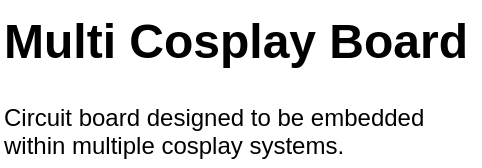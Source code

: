 <mxfile version="25.0.2" pages="6">
  <diagram name="Project Brief" id="McsNOYd1awC_-GSTT8ix">
    <mxGraphModel dx="823" dy="491" grid="1" gridSize="10" guides="1" tooltips="1" connect="1" arrows="1" fold="0" page="1" pageScale="1" pageWidth="280" pageHeight="120" math="0" shadow="0">
      <root>
        <mxCell id="0" />
        <mxCell id="1" parent="0" />
        <mxCell id="jVu8TEHV4Y3cA-Kh5VHd-1" value="&lt;h1 style=&quot;margin-top: 0px;&quot;&gt;Multi Cosplay Board&lt;/h1&gt;&lt;p&gt;Circuit board designed to be embedded within multiple cosplay systems.&lt;/p&gt;" style="text;html=1;whiteSpace=wrap;overflow=hidden;rounded=0;" parent="1" vertex="1">
          <mxGeometry x="20" y="20" width="240" height="80" as="geometry" />
        </mxCell>
      </root>
    </mxGraphModel>
  </diagram>
  <diagram id="FQ1nKd3-7XS8y8ytSOO6" name="Brainstorm">
    <mxGraphModel dx="1583" dy="945" grid="1" gridSize="10" guides="1" tooltips="1" connect="1" arrows="1" fold="1" page="1" pageScale="1" pageWidth="1200" pageHeight="1000" math="0" shadow="0">
      <root>
        <mxCell id="0" />
        <mxCell id="1" parent="0" />
        <mxCell id="clLjei-7VS11SDQpH60M-5" value="Usage" style="swimlane;fontStyle=0;childLayout=stackLayout;horizontal=1;startSize=20;horizontalStack=0;resizeParent=1;resizeParentMax=0;resizeLast=0;collapsible=0;marginBottom=0;whiteSpace=wrap;html=1;fontFamily=Helvetica;fontSize=11;fontColor=default;labelBackgroundColor=default;rounded=1;" parent="1" vertex="1">
          <mxGeometry x="80" y="80" width="140" height="160" as="geometry" />
        </mxCell>
        <mxCell id="clLjei-7VS11SDQpH60M-6" value="Addressable Lighting" style="text;strokeColor=#6c8ebf;fillColor=#dae8fc;align=left;verticalAlign=middle;spacingLeft=4;spacingRight=4;overflow=hidden;points=[[0,0.5],[1,0.5]];portConstraint=eastwest;rotatable=0;whiteSpace=wrap;html=1;fontFamily=Helvetica;fontSize=11;labelBackgroundColor=none;" parent="clLjei-7VS11SDQpH60M-5" vertex="1">
          <mxGeometry y="20" width="140" height="20" as="geometry" />
        </mxCell>
        <mxCell id="clLjei-7VS11SDQpH60M-12" value="Buttons" style="text;strokeColor=#6c8ebf;fillColor=#dae8fc;align=left;verticalAlign=middle;spacingLeft=4;spacingRight=4;overflow=hidden;points=[[0,0.5],[1,0.5]];portConstraint=eastwest;rotatable=0;whiteSpace=wrap;html=1;fontFamily=Helvetica;fontSize=11;labelBackgroundColor=none;" parent="clLjei-7VS11SDQpH60M-5" vertex="1">
          <mxGeometry y="40" width="140" height="20" as="geometry" />
        </mxCell>
        <mxCell id="clLjei-7VS11SDQpH60M-7" value="Movement Detection" style="text;strokeColor=#6c8ebf;fillColor=#dae8fc;align=left;verticalAlign=middle;spacingLeft=4;spacingRight=4;overflow=hidden;points=[[0,0.5],[1,0.5]];portConstraint=eastwest;rotatable=0;whiteSpace=wrap;html=1;fontFamily=Helvetica;fontSize=11;labelBackgroundColor=none;" parent="clLjei-7VS11SDQpH60M-5" vertex="1">
          <mxGeometry y="60" width="140" height="20" as="geometry" />
        </mxCell>
        <mxCell id="clLjei-7VS11SDQpH60M-8" value="User Interfaces" style="text;strokeColor=#6c8ebf;fillColor=#dae8fc;align=left;verticalAlign=middle;spacingLeft=4;spacingRight=4;overflow=hidden;points=[[0,0.5],[1,0.5]];portConstraint=eastwest;rotatable=0;whiteSpace=wrap;html=1;fontFamily=Helvetica;fontSize=11;fontColor=default;labelBackgroundColor=none;" parent="clLjei-7VS11SDQpH60M-5" vertex="1">
          <mxGeometry y="80" width="140" height="20" as="geometry" />
        </mxCell>
        <mxCell id="clLjei-7VS11SDQpH60M-13" value="Displays" style="text;strokeColor=#6c8ebf;fillColor=#dae8fc;align=left;verticalAlign=middle;spacingLeft=4;spacingRight=4;overflow=hidden;points=[[0,0.5],[1,0.5]];portConstraint=eastwest;rotatable=0;whiteSpace=wrap;html=1;fontFamily=Helvetica;fontSize=11;labelBackgroundColor=none;" parent="clLjei-7VS11SDQpH60M-5" vertex="1">
          <mxGeometry y="100" width="140" height="20" as="geometry" />
        </mxCell>
        <mxCell id="clLjei-7VS11SDQpH60M-9" value="Environmental Sensing" style="text;strokeColor=#6c8ebf;fillColor=#dae8fc;align=left;verticalAlign=middle;spacingLeft=4;spacingRight=4;overflow=hidden;points=[[0,0.5],[1,0.5]];portConstraint=eastwest;rotatable=0;whiteSpace=wrap;html=1;fontFamily=Helvetica;fontSize=11;labelBackgroundColor=none;" parent="clLjei-7VS11SDQpH60M-5" vertex="1">
          <mxGeometry y="120" width="140" height="20" as="geometry" />
        </mxCell>
        <mxCell id="clLjei-7VS11SDQpH60M-30" value="Internal Storage" style="text;align=left;verticalAlign=middle;spacingLeft=4;spacingRight=4;overflow=hidden;points=[[0,0.5],[1,0.5]];portConstraint=eastwest;rotatable=0;whiteSpace=wrap;html=1;fontFamily=Helvetica;fontSize=11;labelBackgroundColor=none;rounded=0;fillColor=#dae8fc;strokeColor=#6c8ebf;" parent="clLjei-7VS11SDQpH60M-5" vertex="1">
          <mxGeometry y="140" width="140" height="20" as="geometry" />
        </mxCell>
        <mxCell id="clLjei-7VS11SDQpH60M-41" value="Implementation" style="swimlane;fontStyle=0;childLayout=stackLayout;horizontal=1;startSize=20;horizontalStack=0;resizeParent=1;resizeParentMax=0;resizeLast=0;collapsible=0;marginBottom=0;whiteSpace=wrap;html=1;fontFamily=Helvetica;fontSize=11;fontColor=default;labelBackgroundColor=default;rounded=1;" parent="1" vertex="1">
          <mxGeometry x="220" y="80" width="140" height="160" as="geometry" />
        </mxCell>
        <mxCell id="clLjei-7VS11SDQpH60M-42" value="Addressable Lighting" style="text;strokeColor=#6c8ebf;fillColor=#dae8fc;align=left;verticalAlign=middle;spacingLeft=4;spacingRight=4;overflow=hidden;points=[[0,0.5],[1,0.5]];portConstraint=eastwest;rotatable=0;whiteSpace=wrap;html=1;fontFamily=Helvetica;fontSize=11;labelBackgroundColor=none;" parent="clLjei-7VS11SDQpH60M-41" vertex="1">
          <mxGeometry y="20" width="140" height="20" as="geometry" />
        </mxCell>
        <mxCell id="clLjei-7VS11SDQpH60M-46" value="Buttons" style="text;strokeColor=#6c8ebf;fillColor=#dae8fc;align=left;verticalAlign=middle;spacingLeft=4;spacingRight=4;overflow=hidden;points=[[0,0.5],[1,0.5]];portConstraint=eastwest;rotatable=0;whiteSpace=wrap;html=1;fontFamily=Helvetica;fontSize=11;labelBackgroundColor=none;" parent="clLjei-7VS11SDQpH60M-41" vertex="1">
          <mxGeometry y="40" width="140" height="20" as="geometry" />
        </mxCell>
        <mxCell id="clLjei-7VS11SDQpH60M-43" value="ICM-20948" style="text;strokeColor=#6c8ebf;fillColor=#dae8fc;align=left;verticalAlign=middle;spacingLeft=4;spacingRight=4;overflow=hidden;points=[[0,0.5],[1,0.5]];portConstraint=eastwest;rotatable=0;whiteSpace=wrap;html=1;fontFamily=Helvetica;fontSize=11;labelBackgroundColor=none;" parent="clLjei-7VS11SDQpH60M-41" vertex="1">
          <mxGeometry y="60" width="140" height="20" as="geometry" />
        </mxCell>
        <mxCell id="clLjei-7VS11SDQpH60M-44" value="User Interfaces" style="text;strokeColor=#6c8ebf;fillColor=#dae8fc;align=left;verticalAlign=middle;spacingLeft=4;spacingRight=4;overflow=hidden;points=[[0,0.5],[1,0.5]];portConstraint=eastwest;rotatable=0;whiteSpace=wrap;html=1;fontFamily=Helvetica;fontSize=11;fontColor=default;labelBackgroundColor=none;" parent="clLjei-7VS11SDQpH60M-41" vertex="1">
          <mxGeometry y="80" width="140" height="20" as="geometry" />
        </mxCell>
        <mxCell id="clLjei-7VS11SDQpH60M-45" value="8 + 6(Per HUB75)" style="text;strokeColor=#6c8ebf;fillColor=#dae8fc;align=left;verticalAlign=middle;spacingLeft=4;spacingRight=4;overflow=hidden;points=[[0,0.5],[1,0.5]];portConstraint=eastwest;rotatable=0;whiteSpace=wrap;html=1;fontFamily=Helvetica;fontSize=11;labelBackgroundColor=none;" parent="clLjei-7VS11SDQpH60M-41" vertex="1">
          <mxGeometry y="100" width="140" height="20" as="geometry" />
        </mxCell>
        <mxCell id="clLjei-7VS11SDQpH60M-49" value="BME280" style="text;strokeColor=#6c8ebf;fillColor=#dae8fc;align=left;verticalAlign=middle;spacingLeft=4;spacingRight=4;overflow=hidden;points=[[0,0.5],[1,0.5]];portConstraint=eastwest;rotatable=0;whiteSpace=wrap;html=1;fontFamily=Helvetica;fontSize=11;labelBackgroundColor=none;" parent="clLjei-7VS11SDQpH60M-41" vertex="1">
          <mxGeometry y="120" width="140" height="20" as="geometry" />
        </mxCell>
        <mxCell id="clLjei-7VS11SDQpH60M-50" value="MicroSD" style="text;strokeColor=#6c8ebf;fillColor=#dae8fc;align=left;verticalAlign=middle;spacingLeft=4;spacingRight=4;overflow=hidden;points=[[0,0.5],[1,0.5]];portConstraint=eastwest;rotatable=0;whiteSpace=wrap;html=1;fontFamily=Helvetica;fontSize=11;labelBackgroundColor=none;" parent="clLjei-7VS11SDQpH60M-41" vertex="1">
          <mxGeometry y="140" width="140" height="20" as="geometry" />
        </mxCell>
        <mxCell id="qwkMIixiOUMVaSuK1rAE-1" value="Wanted Features" style="swimlane;fontStyle=0;childLayout=stackLayout;horizontal=1;startSize=20;horizontalStack=0;resizeParent=1;resizeParentMax=0;resizeLast=0;collapsible=0;marginBottom=0;whiteSpace=wrap;html=1;fontFamily=Helvetica;fontSize=11;fontColor=default;labelBackgroundColor=default;rounded=1;" parent="1" vertex="1">
          <mxGeometry x="80" y="280" width="140" height="80" as="geometry" />
        </mxCell>
        <mxCell id="clLjei-7VS11SDQpH60M-10" value="Voice Modulation" style="text;strokeColor=none;fillColor=none;align=left;verticalAlign=middle;spacingLeft=4;spacingRight=4;overflow=hidden;points=[[0,0.5],[1,0.5]];portConstraint=eastwest;rotatable=0;whiteSpace=wrap;html=1;fontFamily=Helvetica;fontSize=11;fontColor=default;labelBackgroundColor=none;" parent="qwkMIixiOUMVaSuK1rAE-1" vertex="1">
          <mxGeometry y="20" width="140" height="20" as="geometry" />
        </mxCell>
        <mxCell id="clLjei-7VS11SDQpH60M-11" value="Human Interface Devices" style="text;strokeColor=none;fillColor=none;align=left;verticalAlign=middle;spacingLeft=4;spacingRight=4;overflow=hidden;points=[[0,0.5],[1,0.5]];portConstraint=eastwest;rotatable=0;whiteSpace=wrap;html=1;fontFamily=Helvetica;fontSize=11;fontColor=default;labelBackgroundColor=none;" parent="qwkMIixiOUMVaSuK1rAE-1" vertex="1">
          <mxGeometry y="40" width="140" height="20" as="geometry" />
        </mxCell>
        <mxCell id="qwkMIixiOUMVaSuK1rAE-3" value="Expansion" style="text;strokeColor=none;fillColor=none;align=left;verticalAlign=middle;spacingLeft=4;spacingRight=4;overflow=hidden;points=[[0,0.5],[1,0.5]];portConstraint=eastwest;rotatable=0;whiteSpace=wrap;html=1;fontFamily=Helvetica;fontSize=11;fontColor=default;labelBackgroundColor=default;" parent="qwkMIixiOUMVaSuK1rAE-1" vertex="1">
          <mxGeometry y="60" width="140" height="20" as="geometry" />
        </mxCell>
        <mxCell id="qwkMIixiOUMVaSuK1rAE-24" value="I2C" style="edgeStyle=orthogonalEdgeStyle;rounded=0;orthogonalLoop=1;jettySize=auto;html=1;exitX=1;exitY=0.5;exitDx=0;exitDy=0;entryX=0.5;entryY=1;entryDx=0;entryDy=0;" parent="1" source="qwkMIixiOUMVaSuK1rAE-22" target="qwkMIixiOUMVaSuK1rAE-23" edge="1">
          <mxGeometry relative="1" as="geometry" />
        </mxCell>
        <mxCell id="yUEtgV-tjTSavR6Tnn4o-66" value="SPI" style="edgeStyle=orthogonalEdgeStyle;shape=connector;curved=0;rounded=1;orthogonalLoop=1;jettySize=auto;html=1;exitX=0.5;exitY=1;exitDx=0;exitDy=0;entryX=0.5;entryY=0;entryDx=0;entryDy=0;strokeColor=default;align=center;verticalAlign=middle;fontFamily=Helvetica;fontSize=11;fontColor=default;labelBackgroundColor=default;endArrow=classic;" edge="1" parent="1" source="qwkMIixiOUMVaSuK1rAE-22" target="yUEtgV-tjTSavR6Tnn4o-65">
          <mxGeometry relative="1" as="geometry" />
        </mxCell>
        <mxCell id="yUEtgV-tjTSavR6Tnn4o-70" value="14P + USB" style="edgeStyle=orthogonalEdgeStyle;shape=connector;curved=0;rounded=1;orthogonalLoop=1;jettySize=auto;html=1;exitX=0.5;exitY=0;exitDx=0;exitDy=0;entryX=0.5;entryY=1;entryDx=0;entryDy=0;strokeColor=default;align=center;verticalAlign=middle;fontFamily=Helvetica;fontSize=11;fontColor=default;labelBackgroundColor=default;endArrow=classic;" edge="1" parent="1" source="qwkMIixiOUMVaSuK1rAE-22" target="yUEtgV-tjTSavR6Tnn4o-69">
          <mxGeometry relative="1" as="geometry" />
        </mxCell>
        <mxCell id="qwkMIixiOUMVaSuK1rAE-22" value="ESP32" style="rounded=1;whiteSpace=wrap;html=1;" parent="1" vertex="1">
          <mxGeometry x="520" y="120" width="120" height="40" as="geometry" />
        </mxCell>
        <mxCell id="qwkMIixiOUMVaSuK1rAE-27" style="edgeStyle=orthogonalEdgeStyle;rounded=0;orthogonalLoop=1;jettySize=auto;html=1;exitX=0.5;exitY=1;exitDx=0;exitDy=0;entryX=0.5;entryY=1;entryDx=0;entryDy=0;" parent="1" source="qwkMIixiOUMVaSuK1rAE-23" target="qwkMIixiOUMVaSuK1rAE-25" edge="1">
          <mxGeometry relative="1" as="geometry" />
        </mxCell>
        <mxCell id="qwkMIixiOUMVaSuK1rAE-23" value="ICM20948" style="rounded=1;whiteSpace=wrap;html=1;absoluteArcSize=1;" parent="1" vertex="1">
          <mxGeometry x="680" y="100" width="80" height="20" as="geometry" />
        </mxCell>
        <mxCell id="qwkMIixiOUMVaSuK1rAE-25" value="BME280" style="rounded=1;whiteSpace=wrap;html=1;absoluteArcSize=1;" parent="1" vertex="1">
          <mxGeometry x="780" y="100" width="80" height="20" as="geometry" />
        </mxCell>
        <mxCell id="qwkMIixiOUMVaSuK1rAE-45" value="4P" style="edgeStyle=orthogonalEdgeStyle;rounded=0;orthogonalLoop=1;jettySize=auto;html=1;exitX=0;exitY=0.5;exitDx=0;exitDy=0;entryX=1;entryY=0.5;entryDx=0;entryDy=0;" parent="1" source="qwkMIixiOUMVaSuK1rAE-22" target="qwkMIixiOUMVaSuK1rAE-44" edge="1">
          <mxGeometry relative="1" as="geometry" />
        </mxCell>
        <mxCell id="qwkMIixiOUMVaSuK1rAE-44" value="4x GPIO" style="rounded=1;whiteSpace=wrap;html=1;absoluteArcSize=1;" parent="1" vertex="1">
          <mxGeometry x="400" y="130" width="80" height="20" as="geometry" />
        </mxCell>
        <mxCell id="CjE2sZzQgqsNJ3ZmKPf1-13" style="edgeStyle=orthogonalEdgeStyle;shape=connector;curved=0;rounded=1;orthogonalLoop=1;jettySize=auto;html=1;exitX=0.5;exitY=0;exitDx=0;exitDy=0;entryX=0;entryY=0.5;entryDx=0;entryDy=0;strokeColor=default;align=center;verticalAlign=middle;fontFamily=Helvetica;fontSize=11;fontColor=default;labelBackgroundColor=default;endArrow=classic;" edge="1" parent="1" source="yUEtgV-tjTSavR6Tnn4o-2" target="CjE2sZzQgqsNJ3ZmKPf1-9">
          <mxGeometry relative="1" as="geometry" />
        </mxCell>
        <mxCell id="CjE2sZzQgqsNJ3ZmKPf1-17" style="edgeStyle=orthogonalEdgeStyle;shape=connector;curved=0;rounded=1;orthogonalLoop=1;jettySize=auto;html=1;exitX=0.5;exitY=1;exitDx=0;exitDy=0;entryX=0;entryY=0.5;entryDx=0;entryDy=0;strokeColor=default;align=center;verticalAlign=middle;fontFamily=Helvetica;fontSize=11;fontColor=default;labelBackgroundColor=default;endArrow=classic;" edge="1" parent="1" source="yUEtgV-tjTSavR6Tnn4o-2" target="CjE2sZzQgqsNJ3ZmKPf1-15">
          <mxGeometry relative="1" as="geometry" />
        </mxCell>
        <mxCell id="yUEtgV-tjTSavR6Tnn4o-2" value="MCB" style="rounded=1;whiteSpace=wrap;html=1;" vertex="1" parent="1">
          <mxGeometry x="360" y="460" width="120" height="60" as="geometry" />
        </mxCell>
        <mxCell id="yUEtgV-tjTSavR6Tnn4o-6" style="edgeStyle=orthogonalEdgeStyle;rounded=0;orthogonalLoop=1;jettySize=auto;html=1;exitX=1;exitY=0.5;exitDx=0;exitDy=0;" edge="1" parent="1" source="yUEtgV-tjTSavR6Tnn4o-2" target="yUEtgV-tjTSavR6Tnn4o-7">
          <mxGeometry relative="1" as="geometry">
            <mxPoint x="520" y="490" as="targetPoint" />
          </mxGeometry>
        </mxCell>
        <mxCell id="yUEtgV-tjTSavR6Tnn4o-11" style="edgeStyle=orthogonalEdgeStyle;rounded=0;orthogonalLoop=1;jettySize=auto;html=1;entryX=0;entryY=0.5;entryDx=0;entryDy=0;" edge="1" parent="1" source="yUEtgV-tjTSavR6Tnn4o-7" target="yUEtgV-tjTSavR6Tnn4o-12">
          <mxGeometry relative="1" as="geometry">
            <mxPoint x="690" y="490" as="targetPoint" />
          </mxGeometry>
        </mxCell>
        <mxCell id="yUEtgV-tjTSavR6Tnn4o-7" value="Expansion" style="swimlane;fontStyle=0;childLayout=stackLayout;horizontal=1;startSize=20;horizontalStack=0;resizeParent=1;resizeParentMax=0;resizeLast=0;collapsible=0;marginBottom=0;whiteSpace=wrap;html=1;fontFamily=Helvetica;fontSize=11;fontColor=default;labelBackgroundColor=default;rounded=1;" vertex="1" parent="1">
          <mxGeometry x="520" y="450" width="120" height="80" as="geometry" />
        </mxCell>
        <mxCell id="yUEtgV-tjTSavR6Tnn4o-8" value="USB" style="text;strokeColor=none;fillColor=none;align=left;verticalAlign=middle;spacingLeft=4;spacingRight=4;overflow=hidden;points=[[0,0.5],[1,0.5]];portConstraint=eastwest;rotatable=0;whiteSpace=wrap;html=1;fontFamily=Helvetica;fontSize=11;fontColor=default;labelBackgroundColor=default;" vertex="1" parent="yUEtgV-tjTSavR6Tnn4o-7">
          <mxGeometry y="20" width="120" height="20" as="geometry" />
        </mxCell>
        <mxCell id="yUEtgV-tjTSavR6Tnn4o-9" value="14 GPIO Pins" style="text;strokeColor=none;fillColor=none;align=left;verticalAlign=middle;spacingLeft=4;spacingRight=4;overflow=hidden;points=[[0,0.5],[1,0.5]];portConstraint=eastwest;rotatable=0;whiteSpace=wrap;html=1;fontFamily=Helvetica;fontSize=11;fontColor=default;labelBackgroundColor=default;" vertex="1" parent="yUEtgV-tjTSavR6Tnn4o-7">
          <mxGeometry y="40" width="120" height="20" as="geometry" />
        </mxCell>
        <mxCell id="CjE2sZzQgqsNJ3ZmKPf1-2" value="4 Passthrough GPIO" style="text;strokeColor=none;fillColor=none;align=left;verticalAlign=middle;spacingLeft=4;spacingRight=4;overflow=hidden;points=[[0,0.5],[1,0.5]];portConstraint=eastwest;rotatable=0;whiteSpace=wrap;html=1;fontFamily=Helvetica;fontSize=11;fontColor=default;labelBackgroundColor=default;" vertex="1" parent="yUEtgV-tjTSavR6Tnn4o-7">
          <mxGeometry y="60" width="120" height="20" as="geometry" />
        </mxCell>
        <mxCell id="yUEtgV-tjTSavR6Tnn4o-35" value="10P" style="edgeStyle=orthogonalEdgeStyle;shape=connector;curved=0;rounded=1;orthogonalLoop=1;jettySize=auto;html=1;exitX=1;exitY=0.5;exitDx=0;exitDy=0;entryX=0;entryY=0.5;entryDx=0;entryDy=0;strokeColor=default;align=center;verticalAlign=middle;fontFamily=Helvetica;fontSize=11;fontColor=default;labelBackgroundColor=default;endArrow=classic;" edge="1" parent="1" source="yUEtgV-tjTSavR6Tnn4o-12" target="yUEtgV-tjTSavR6Tnn4o-34">
          <mxGeometry relative="1" as="geometry" />
        </mxCell>
        <mxCell id="yUEtgV-tjTSavR6Tnn4o-50" value="2P" style="edgeStyle=orthogonalEdgeStyle;shape=connector;curved=0;rounded=1;orthogonalLoop=1;jettySize=auto;html=1;exitX=0.75;exitY=1;exitDx=0;exitDy=0;entryX=0;entryY=0.5;entryDx=0;entryDy=0;strokeColor=default;align=center;verticalAlign=middle;fontFamily=Helvetica;fontSize=11;fontColor=default;labelBackgroundColor=default;endArrow=classic;" edge="1" parent="1" source="yUEtgV-tjTSavR6Tnn4o-12" target="yUEtgV-tjTSavR6Tnn4o-49">
          <mxGeometry relative="1" as="geometry" />
        </mxCell>
        <mxCell id="yUEtgV-tjTSavR6Tnn4o-52" value="USB +&lt;div&gt;Power&lt;/div&gt;" style="edgeStyle=orthogonalEdgeStyle;shape=connector;curved=0;rounded=1;orthogonalLoop=1;jettySize=auto;html=1;entryX=0;entryY=0.5;entryDx=0;entryDy=0;strokeColor=default;align=center;verticalAlign=middle;fontFamily=Helvetica;fontSize=11;fontColor=default;labelBackgroundColor=default;endArrow=classic;startArrow=classic;startFill=1;exitX=0.5;exitY=0;exitDx=0;exitDy=0;" edge="1" parent="1" source="yUEtgV-tjTSavR6Tnn4o-12" target="yUEtgV-tjTSavR6Tnn4o-51">
          <mxGeometry relative="1" as="geometry">
            <mxPoint x="750" y="440" as="sourcePoint" />
          </mxGeometry>
        </mxCell>
        <mxCell id="yUEtgV-tjTSavR6Tnn4o-55" value="4P SPI" style="edgeStyle=orthogonalEdgeStyle;shape=connector;curved=0;rounded=1;orthogonalLoop=1;jettySize=auto;html=1;exitX=0.5;exitY=1;exitDx=0;exitDy=0;entryX=0;entryY=0.5;entryDx=0;entryDy=0;strokeColor=default;align=center;verticalAlign=middle;fontFamily=Helvetica;fontSize=11;fontColor=default;labelBackgroundColor=default;endArrow=classic;" edge="1" parent="1" source="yUEtgV-tjTSavR6Tnn4o-12" target="yUEtgV-tjTSavR6Tnn4o-53">
          <mxGeometry relative="1" as="geometry" />
        </mxCell>
        <mxCell id="yUEtgV-tjTSavR6Tnn4o-58" style="edgeStyle=orthogonalEdgeStyle;shape=connector;curved=0;rounded=1;orthogonalLoop=1;jettySize=auto;html=1;exitX=0.75;exitY=0;exitDx=0;exitDy=0;entryX=0;entryY=0.5;entryDx=0;entryDy=0;strokeColor=default;align=center;verticalAlign=middle;fontFamily=Helvetica;fontSize=11;fontColor=default;labelBackgroundColor=default;endArrow=classic;" edge="1" parent="1" source="yUEtgV-tjTSavR6Tnn4o-12" target="yUEtgV-tjTSavR6Tnn4o-38">
          <mxGeometry relative="1" as="geometry" />
        </mxCell>
        <mxCell id="yUEtgV-tjTSavR6Tnn4o-59" style="edgeStyle=orthogonalEdgeStyle;shape=connector;curved=0;rounded=1;orthogonalLoop=1;jettySize=auto;html=1;exitX=0.75;exitY=0;exitDx=0;exitDy=0;entryX=0;entryY=0.5;entryDx=0;entryDy=0;strokeColor=default;align=center;verticalAlign=middle;fontFamily=Helvetica;fontSize=11;fontColor=default;labelBackgroundColor=default;endArrow=classic;" edge="1" parent="1" source="yUEtgV-tjTSavR6Tnn4o-12" target="yUEtgV-tjTSavR6Tnn4o-44">
          <mxGeometry relative="1" as="geometry" />
        </mxCell>
        <mxCell id="yUEtgV-tjTSavR6Tnn4o-12" value="Substructure Board" style="rounded=1;whiteSpace=wrap;html=1;" vertex="1" parent="1">
          <mxGeometry x="680" y="460" width="120" height="60" as="geometry" />
        </mxCell>
        <mxCell id="yUEtgV-tjTSavR6Tnn4o-13" value="Display: HUB75 Adapter [Currently Not Required for Current Display Configuration]" style="rounded=1;whiteSpace=wrap;html=1;fontFamily=Helvetica;fontSize=11;fontColor=default;labelBackgroundColor=default;labelPosition=center;verticalLabelPosition=top;align=center;verticalAlign=bottom;container=1;dropTarget=1;collapsible=0;connectable=0;allowArrows=0;recursiveResize=0;absoluteArcSize=1;" vertex="1" parent="1">
          <mxGeometry x="360" y="740" width="560" height="230" as="geometry" />
        </mxCell>
        <mxCell id="yUEtgV-tjTSavR6Tnn4o-21" value="Data" style="edgeStyle=orthogonalEdgeStyle;rounded=1;orthogonalLoop=1;jettySize=auto;html=1;exitX=1;exitY=0.5;exitDx=0;exitDy=0;entryX=0;entryY=0.5;entryDx=0;entryDy=0;curved=0;" edge="1" parent="yUEtgV-tjTSavR6Tnn4o-13" source="yUEtgV-tjTSavR6Tnn4o-14" target="yUEtgV-tjTSavR6Tnn4o-17">
          <mxGeometry relative="1" as="geometry" />
        </mxCell>
        <mxCell id="yUEtgV-tjTSavR6Tnn4o-23" value="Data" style="edgeStyle=orthogonalEdgeStyle;shape=connector;curved=0;rounded=1;orthogonalLoop=1;jettySize=auto;html=1;exitX=0.5;exitY=1;exitDx=0;exitDy=0;entryX=0;entryY=0.5;entryDx=0;entryDy=0;strokeColor=default;align=center;verticalAlign=middle;fontFamily=Helvetica;fontSize=11;fontColor=default;labelBackgroundColor=default;endArrow=classic;" edge="1" parent="yUEtgV-tjTSavR6Tnn4o-13" source="yUEtgV-tjTSavR6Tnn4o-14" target="yUEtgV-tjTSavR6Tnn4o-15">
          <mxGeometry relative="1" as="geometry" />
        </mxCell>
        <mxCell id="yUEtgV-tjTSavR6Tnn4o-14" value="6 Pins&lt;div&gt;RGB0 RGB1&lt;/div&gt;" style="rounded=1;whiteSpace=wrap;html=1;" vertex="1" parent="yUEtgV-tjTSavR6Tnn4o-13">
          <mxGeometry x="20" y="30" width="120" height="40" as="geometry" />
        </mxCell>
        <mxCell id="yUEtgV-tjTSavR6Tnn4o-24" value="Data" style="edgeStyle=orthogonalEdgeStyle;shape=connector;curved=0;rounded=1;orthogonalLoop=1;jettySize=auto;html=1;exitX=1;exitY=0.5;exitDx=0;exitDy=0;entryX=0;entryY=0.5;entryDx=0;entryDy=0;strokeColor=default;align=center;verticalAlign=middle;fontFamily=Helvetica;fontSize=11;fontColor=default;labelBackgroundColor=default;endArrow=classic;" edge="1" parent="yUEtgV-tjTSavR6Tnn4o-13" source="yUEtgV-tjTSavR6Tnn4o-15" target="yUEtgV-tjTSavR6Tnn4o-22">
          <mxGeometry relative="1" as="geometry" />
        </mxCell>
        <mxCell id="yUEtgV-tjTSavR6Tnn4o-15" value="Flip Flop" style="rounded=1;whiteSpace=wrap;html=1;" vertex="1" parent="yUEtgV-tjTSavR6Tnn4o-13">
          <mxGeometry x="200" y="70" width="120" height="40" as="geometry" />
        </mxCell>
        <mxCell id="yUEtgV-tjTSavR6Tnn4o-16" value="HUB75" style="swimlane;fontStyle=0;childLayout=stackLayout;horizontal=1;startSize=20;horizontalStack=0;resizeParent=1;resizeParentMax=0;resizeLast=0;collapsible=0;marginBottom=0;whiteSpace=wrap;html=1;fontFamily=Helvetica;fontSize=11;fontColor=default;labelBackgroundColor=default;rounded=1;" vertex="1" parent="yUEtgV-tjTSavR6Tnn4o-13">
          <mxGeometry x="420" y="20" width="120" height="80" as="geometry" />
        </mxCell>
        <mxCell id="yUEtgV-tjTSavR6Tnn4o-17" value="6 Pins: RGB0 RGB1" style="text;strokeColor=none;fillColor=none;align=left;verticalAlign=middle;spacingLeft=4;spacingRight=4;overflow=hidden;points=[[0,0.5],[1,0.5]];portConstraint=eastwest;rotatable=0;whiteSpace=wrap;html=1;fontFamily=Helvetica;fontSize=11;fontColor=default;labelBackgroundColor=default;" vertex="1" parent="yUEtgV-tjTSavR6Tnn4o-16">
          <mxGeometry y="20" width="120" height="20" as="geometry" />
        </mxCell>
        <mxCell id="yUEtgV-tjTSavR6Tnn4o-22" value="5 Pins: ABCDE" style="text;strokeColor=none;fillColor=none;align=left;verticalAlign=middle;spacingLeft=4;spacingRight=4;overflow=hidden;points=[[0,0.5],[1,0.5]];portConstraint=eastwest;rotatable=0;whiteSpace=wrap;html=1;fontFamily=Helvetica;fontSize=11;fontColor=default;labelBackgroundColor=default;" vertex="1" parent="yUEtgV-tjTSavR6Tnn4o-16">
          <mxGeometry y="40" width="120" height="20" as="geometry" />
        </mxCell>
        <mxCell id="yUEtgV-tjTSavR6Tnn4o-18" value="3 Pins: CLK LAT OE" style="text;strokeColor=none;fillColor=none;align=left;verticalAlign=middle;spacingLeft=4;spacingRight=4;overflow=hidden;points=[[0,0.5],[1,0.5]];portConstraint=eastwest;rotatable=0;whiteSpace=wrap;html=1;fontFamily=Helvetica;fontSize=11;fontColor=default;labelBackgroundColor=default;" vertex="1" parent="yUEtgV-tjTSavR6Tnn4o-16">
          <mxGeometry y="60" width="120" height="20" as="geometry" />
        </mxCell>
        <mxCell id="yUEtgV-tjTSavR6Tnn4o-31" value="Latch" style="edgeStyle=orthogonalEdgeStyle;shape=connector;curved=0;rounded=1;orthogonalLoop=1;jettySize=auto;html=1;exitX=1;exitY=0.5;exitDx=0;exitDy=0;entryX=0.5;entryY=1;entryDx=0;entryDy=0;strokeColor=default;align=center;verticalAlign=middle;fontFamily=Helvetica;fontSize=11;fontColor=default;labelBackgroundColor=default;endArrow=classic;" edge="1" parent="yUEtgV-tjTSavR6Tnn4o-13" source="yUEtgV-tjTSavR6Tnn4o-30" target="yUEtgV-tjTSavR6Tnn4o-15">
          <mxGeometry relative="1" as="geometry" />
        </mxCell>
        <mxCell id="yUEtgV-tjTSavR6Tnn4o-30" value="&lt;div&gt;1 Pin&lt;/div&gt;Col Select Update" style="rounded=1;whiteSpace=wrap;html=1;" vertex="1" parent="yUEtgV-tjTSavR6Tnn4o-13">
          <mxGeometry x="20" y="110" width="120" height="40" as="geometry" />
        </mxCell>
        <mxCell id="yUEtgV-tjTSavR6Tnn4o-33" style="edgeStyle=orthogonalEdgeStyle;shape=connector;curved=0;rounded=1;orthogonalLoop=1;jettySize=auto;html=1;exitX=1;exitY=0.5;exitDx=0;exitDy=0;entryX=0.5;entryY=1;entryDx=0;entryDy=0;strokeColor=default;align=center;verticalAlign=middle;fontFamily=Helvetica;fontSize=11;fontColor=default;labelBackgroundColor=default;endArrow=classic;" edge="1" parent="yUEtgV-tjTSavR6Tnn4o-13" source="yUEtgV-tjTSavR6Tnn4o-32" target="yUEtgV-tjTSavR6Tnn4o-16">
          <mxGeometry relative="1" as="geometry" />
        </mxCell>
        <mxCell id="yUEtgV-tjTSavR6Tnn4o-32" value="&lt;div&gt;3 Pins&lt;/div&gt;CLK LAT OE" style="rounded=1;whiteSpace=wrap;html=1;" vertex="1" parent="yUEtgV-tjTSavR6Tnn4o-13">
          <mxGeometry x="20" y="170" width="120" height="40" as="geometry" />
        </mxCell>
        <mxCell id="yUEtgV-tjTSavR6Tnn4o-34" value="Display" style="rounded=1;whiteSpace=wrap;html=1;" vertex="1" parent="1">
          <mxGeometry x="840" y="460" width="120" height="60" as="geometry" />
        </mxCell>
        <mxCell id="yUEtgV-tjTSavR6Tnn4o-38" value="TOF" style="rounded=1;whiteSpace=wrap;html=1;absoluteArcSize=1;" vertex="1" parent="1">
          <mxGeometry x="840" y="400" width="120" height="40" as="geometry" />
        </mxCell>
        <mxCell id="yUEtgV-tjTSavR6Tnn4o-41" value="TOF" style="rounded=1;whiteSpace=wrap;html=1;absoluteArcSize=1;" vertex="1" parent="1">
          <mxGeometry x="840" y="280" width="120" height="40" as="geometry" />
        </mxCell>
        <mxCell id="yUEtgV-tjTSavR6Tnn4o-57" value="XSHUT" style="edgeStyle=orthogonalEdgeStyle;shape=connector;curved=0;rounded=1;orthogonalLoop=1;jettySize=auto;html=1;exitX=1;exitY=0.25;exitDx=0;exitDy=0;entryX=1;entryY=0.5;entryDx=0;entryDy=0;strokeColor=default;align=center;verticalAlign=middle;fontFamily=Helvetica;fontSize=11;fontColor=default;labelBackgroundColor=default;endArrow=classic;" edge="1" parent="1" source="yUEtgV-tjTSavR6Tnn4o-44" target="yUEtgV-tjTSavR6Tnn4o-41">
          <mxGeometry relative="1" as="geometry" />
        </mxCell>
        <mxCell id="yUEtgV-tjTSavR6Tnn4o-68" style="edgeStyle=orthogonalEdgeStyle;shape=connector;curved=0;rounded=1;orthogonalLoop=1;jettySize=auto;html=1;exitX=1;exitY=0.5;exitDx=0;exitDy=0;entryX=0;entryY=0.5;entryDx=0;entryDy=0;strokeColor=default;align=center;verticalAlign=middle;fontFamily=Helvetica;fontSize=11;fontColor=default;labelBackgroundColor=default;endArrow=classic;" edge="1" parent="1" source="yUEtgV-tjTSavR6Tnn4o-44" target="yUEtgV-tjTSavR6Tnn4o-67">
          <mxGeometry relative="1" as="geometry" />
        </mxCell>
        <mxCell id="yUEtgV-tjTSavR6Tnn4o-44" value="I2C GPIO" style="rounded=1;whiteSpace=wrap;html=1;absoluteArcSize=1;" vertex="1" parent="1">
          <mxGeometry x="840" y="340" width="120" height="40" as="geometry" />
        </mxCell>
        <mxCell id="yUEtgV-tjTSavR6Tnn4o-49" value="Photoresistors" style="rounded=1;whiteSpace=wrap;html=1;fontFamily=Helvetica;fontSize=11;fontColor=default;labelBackgroundColor=default;" vertex="1" parent="1">
          <mxGeometry x="840" y="540" width="120" height="40" as="geometry" />
        </mxCell>
        <mxCell id="yUEtgV-tjTSavR6Tnn4o-51" value="Substructure&lt;div&gt;Pogo Pins&lt;/div&gt;" style="rounded=1;whiteSpace=wrap;html=1;fontFamily=Helvetica;fontSize=11;fontColor=default;labelBackgroundColor=default;" vertex="1" parent="1">
          <mxGeometry x="840" y="220" width="120" height="40" as="geometry" />
        </mxCell>
        <mxCell id="yUEtgV-tjTSavR6Tnn4o-53" value="UI Display" style="rounded=1;whiteSpace=wrap;html=1;absoluteArcSize=1;" vertex="1" parent="1">
          <mxGeometry x="840" y="600" width="120" height="40" as="geometry" />
        </mxCell>
        <mxCell id="yUEtgV-tjTSavR6Tnn4o-56" value="XSHUT" style="edgeStyle=orthogonalEdgeStyle;shape=connector;curved=0;rounded=1;orthogonalLoop=1;jettySize=auto;html=1;exitX=1;exitY=0.75;exitDx=0;exitDy=0;entryX=1;entryY=0.5;entryDx=0;entryDy=0;strokeColor=default;align=center;verticalAlign=middle;fontFamily=Helvetica;fontSize=11;fontColor=default;labelBackgroundColor=default;endArrow=classic;" edge="1" parent="1" source="yUEtgV-tjTSavR6Tnn4o-44" target="yUEtgV-tjTSavR6Tnn4o-38">
          <mxGeometry relative="1" as="geometry" />
        </mxCell>
        <mxCell id="yUEtgV-tjTSavR6Tnn4o-37" value="2P" style="edgeStyle=orthogonalEdgeStyle;shape=connector;curved=0;rounded=1;orthogonalLoop=1;jettySize=auto;html=1;exitX=0.75;exitY=0;exitDx=0;exitDy=0;entryX=0;entryY=0.5;entryDx=0;entryDy=0;strokeColor=default;align=center;verticalAlign=middle;fontFamily=Helvetica;fontSize=11;fontColor=default;labelBackgroundColor=default;endArrow=classic;" edge="1" parent="1" source="yUEtgV-tjTSavR6Tnn4o-12" target="yUEtgV-tjTSavR6Tnn4o-41">
          <mxGeometry relative="1" as="geometry">
            <mxPoint x="740" y="320" as="targetPoint" />
          </mxGeometry>
        </mxCell>
        <mxCell id="yUEtgV-tjTSavR6Tnn4o-65" value="Micro SD" style="rounded=1;whiteSpace=wrap;html=1;absoluteArcSize=1;" vertex="1" parent="1">
          <mxGeometry x="540" y="200" width="80" height="20" as="geometry" />
        </mxCell>
        <mxCell id="yUEtgV-tjTSavR6Tnn4o-67" value="Extra Buttons or other GPIO" style="rounded=1;whiteSpace=wrap;html=1;absoluteArcSize=1;" vertex="1" parent="1">
          <mxGeometry x="1000" y="340" width="120" height="40" as="geometry" />
        </mxCell>
        <mxCell id="yUEtgV-tjTSavR6Tnn4o-69" value="Expansion (14P + USB)" style="rounded=1;whiteSpace=wrap;html=1;absoluteArcSize=1;" vertex="1" parent="1">
          <mxGeometry x="520" y="40" width="120" height="40" as="geometry" />
        </mxCell>
        <mxCell id="CjE2sZzQgqsNJ3ZmKPf1-14" style="edgeStyle=orthogonalEdgeStyle;shape=connector;curved=0;rounded=1;orthogonalLoop=1;jettySize=auto;html=1;exitX=1;exitY=0.5;exitDx=0;exitDy=0;entryX=0.25;entryY=0;entryDx=0;entryDy=0;strokeColor=default;align=center;verticalAlign=middle;fontFamily=Helvetica;fontSize=11;fontColor=default;labelBackgroundColor=default;endArrow=classic;" edge="1" parent="1" source="CjE2sZzQgqsNJ3ZmKPf1-9" target="yUEtgV-tjTSavR6Tnn4o-12">
          <mxGeometry relative="1" as="geometry" />
        </mxCell>
        <mxCell id="CjE2sZzQgqsNJ3ZmKPf1-9" value="Comms Link" style="swimlane;fontStyle=0;childLayout=stackLayout;horizontal=1;startSize=20;horizontalStack=0;resizeParent=1;resizeParentMax=0;resizeLast=0;collapsible=0;marginBottom=0;whiteSpace=wrap;html=1;fontFamily=Helvetica;fontSize=11;fontColor=default;labelBackgroundColor=default;rounded=1;" vertex="1" parent="1">
          <mxGeometry x="520" y="390" width="120" height="40" as="geometry" />
        </mxCell>
        <mxCell id="CjE2sZzQgqsNJ3ZmKPf1-10" value="2 Wire Comms" style="text;strokeColor=none;fillColor=none;align=left;verticalAlign=middle;spacingLeft=4;spacingRight=4;overflow=hidden;points=[[0,0.5],[1,0.5]];portConstraint=eastwest;rotatable=0;whiteSpace=wrap;html=1;fontFamily=Helvetica;fontSize=11;fontColor=default;labelBackgroundColor=default;" vertex="1" parent="CjE2sZzQgqsNJ3ZmKPf1-9">
          <mxGeometry y="20" width="120" height="20" as="geometry" />
        </mxCell>
        <mxCell id="CjE2sZzQgqsNJ3ZmKPf1-18" style="edgeStyle=orthogonalEdgeStyle;shape=connector;curved=0;rounded=1;orthogonalLoop=1;jettySize=auto;html=1;exitX=1;exitY=0.5;exitDx=0;exitDy=0;entryX=0.25;entryY=1;entryDx=0;entryDy=0;strokeColor=default;align=center;verticalAlign=middle;fontFamily=Helvetica;fontSize=11;fontColor=default;labelBackgroundColor=default;endArrow=classic;" edge="1" parent="1" source="CjE2sZzQgqsNJ3ZmKPf1-15" target="yUEtgV-tjTSavR6Tnn4o-12">
          <mxGeometry relative="1" as="geometry" />
        </mxCell>
        <mxCell id="CjE2sZzQgqsNJ3ZmKPf1-15" value="USB" style="swimlane;fontStyle=0;childLayout=stackLayout;horizontal=1;startSize=20;horizontalStack=0;resizeParent=1;resizeParentMax=0;resizeLast=0;collapsible=0;marginBottom=0;whiteSpace=wrap;html=1;fontFamily=Helvetica;fontSize=11;fontColor=default;labelBackgroundColor=default;rounded=1;" vertex="1" parent="1">
          <mxGeometry x="520" y="550" width="120" height="40" as="geometry" />
        </mxCell>
        <mxCell id="CjE2sZzQgqsNJ3ZmKPf1-16" value="Sensor I2C Bypass" style="text;strokeColor=none;fillColor=none;align=left;verticalAlign=middle;spacingLeft=4;spacingRight=4;overflow=hidden;points=[[0,0.5],[1,0.5]];portConstraint=eastwest;rotatable=0;whiteSpace=wrap;html=1;fontFamily=Helvetica;fontSize=11;fontColor=default;labelBackgroundColor=default;" vertex="1" parent="CjE2sZzQgqsNJ3ZmKPf1-15">
          <mxGeometry y="20" width="120" height="20" as="geometry" />
        </mxCell>
        <mxCell id="CjE2sZzQgqsNJ3ZmKPf1-21" value="" style="rounded=0;whiteSpace=wrap;html=1;fontFamily=Helvetica;fontSize=11;fontColor=default;labelBackgroundColor=default;fillColor=none;dashed=1;" vertex="1" parent="1">
          <mxGeometry x="670" y="210" width="460" height="440" as="geometry" />
        </mxCell>
        <mxCell id="CjE2sZzQgqsNJ3ZmKPf1-22" value="Example Usage" style="text;html=1;align=center;verticalAlign=middle;whiteSpace=wrap;rounded=0;fontFamily=Helvetica;fontSize=11;fontColor=default;labelBackgroundColor=default;" vertex="1" parent="1">
          <mxGeometry x="860" y="190" width="80" height="20" as="geometry" />
        </mxCell>
      </root>
    </mxGraphModel>
  </diagram>
  <diagram id="bUZLXmtgMYNzwVHecGjF" name="Hardware">
    <mxGraphModel dx="1120" dy="1043" grid="1" gridSize="10" guides="1" tooltips="1" connect="1" arrows="1" fold="1" page="1" pageScale="1" pageWidth="1200" pageHeight="1000" math="0" shadow="0">
      <root>
        <mxCell id="0" />
        <mxCell id="1" parent="0" />
        <mxCell id="IHCPm2_vo2Ln8C0-Q1K2-1" value="&lt;h1 style=&quot;margin-top: 0px;&quot;&gt;Hardware&lt;/h1&gt;&lt;p&gt;Hardware/Mechanical Hardware designing&lt;/p&gt;" style="text;html=1;whiteSpace=wrap;overflow=hidden;rounded=0;" vertex="1" parent="1">
          <mxGeometry x="40" y="40" width="240" height="70" as="geometry" />
        </mxCell>
      </root>
    </mxGraphModel>
  </diagram>
  <diagram id="PLsl3XGF2N7n7FYVW2_p" name="Software">
    <mxGraphModel dx="1120" dy="1043" grid="1" gridSize="10" guides="1" tooltips="1" connect="1" arrows="1" fold="1" page="1" pageScale="1" pageWidth="1200" pageHeight="1000" math="0" shadow="0">
      <root>
        <mxCell id="0" />
        <mxCell id="1" parent="0" />
        <mxCell id="O1lsgiQMoONT_z9E3lXe-1" value="&lt;h1 style=&quot;margin-top: 0px;&quot;&gt;Software&lt;/h1&gt;&lt;p&gt;Software design and implementation&lt;/p&gt;" style="text;html=1;whiteSpace=wrap;overflow=hidden;rounded=0;" vertex="1" parent="1">
          <mxGeometry x="40" y="40" width="220" height="70" as="geometry" />
        </mxCell>
      </root>
    </mxGraphModel>
  </diagram>
  <diagram id="ONOlR-nf4L4N_zsSdF6O" name="Embedded">
    <mxGraphModel dx="1120" dy="1043" grid="1" gridSize="10" guides="1" tooltips="1" connect="1" arrows="1" fold="1" page="1" pageScale="1" pageWidth="1200" pageHeight="1000" math="0" shadow="0">
      <root>
        <mxCell id="0" />
        <mxCell id="1" parent="0" />
        <mxCell id="95Xrmac10sdza1ySlt4Z-1" value="&lt;h1 style=&quot;margin-top: 0px;&quot;&gt;Embedded&lt;/h1&gt;&lt;p&gt;Circuit design &amp;amp; hierarchical layout&lt;/p&gt;" style="text;html=1;whiteSpace=wrap;overflow=hidden;rounded=0;" vertex="1" parent="1">
          <mxGeometry x="40" y="40" width="200" height="70" as="geometry" />
        </mxCell>
      </root>
    </mxGraphModel>
  </diagram>
  <diagram id="BfkG9xM3Ei5bP7VQ1RNh" name="System">
    <mxGraphModel dx="1120" dy="1043" grid="1" gridSize="10" guides="1" tooltips="1" connect="1" arrows="1" fold="1" page="1" pageScale="1" pageWidth="1200" pageHeight="1000" math="0" shadow="0">
      <root>
        <mxCell id="0" />
        <mxCell id="1" parent="0" />
        <mxCell id="n4R0kfJeCWXGuMW6Snkg-1" value="&lt;h1 style=&quot;margin-top: 0px;&quot;&gt;Overall System&lt;/h1&gt;&lt;p&gt;Combination of hardware, software and embedded systems where the overall performing proceedures are designed&lt;/p&gt;" style="text;html=1;whiteSpace=wrap;overflow=hidden;rounded=0;" vertex="1" parent="1">
          <mxGeometry x="40" y="40" width="340" height="80" as="geometry" />
        </mxCell>
      </root>
    </mxGraphModel>
  </diagram>
</mxfile>
